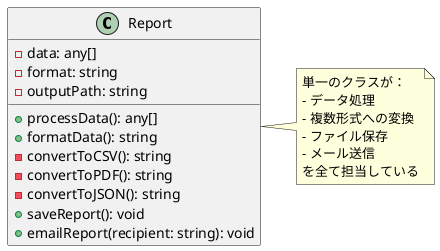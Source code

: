 @startuml BadReport
class Report {
    - data: any[]
    - format: string
    - outputPath: string
    + processData(): any[]
    + formatData(): string
    - convertToCSV(): string
    - convertToPDF(): string
    - convertToJSON(): string
    + saveReport(): void
    + emailReport(recipient: string): void
}

note right of Report
  単一のクラスが：
  - データ処理
  - 複数形式への変換
  - ファイル保存
  - メール送信
  を全て担当している
end note
@enduml